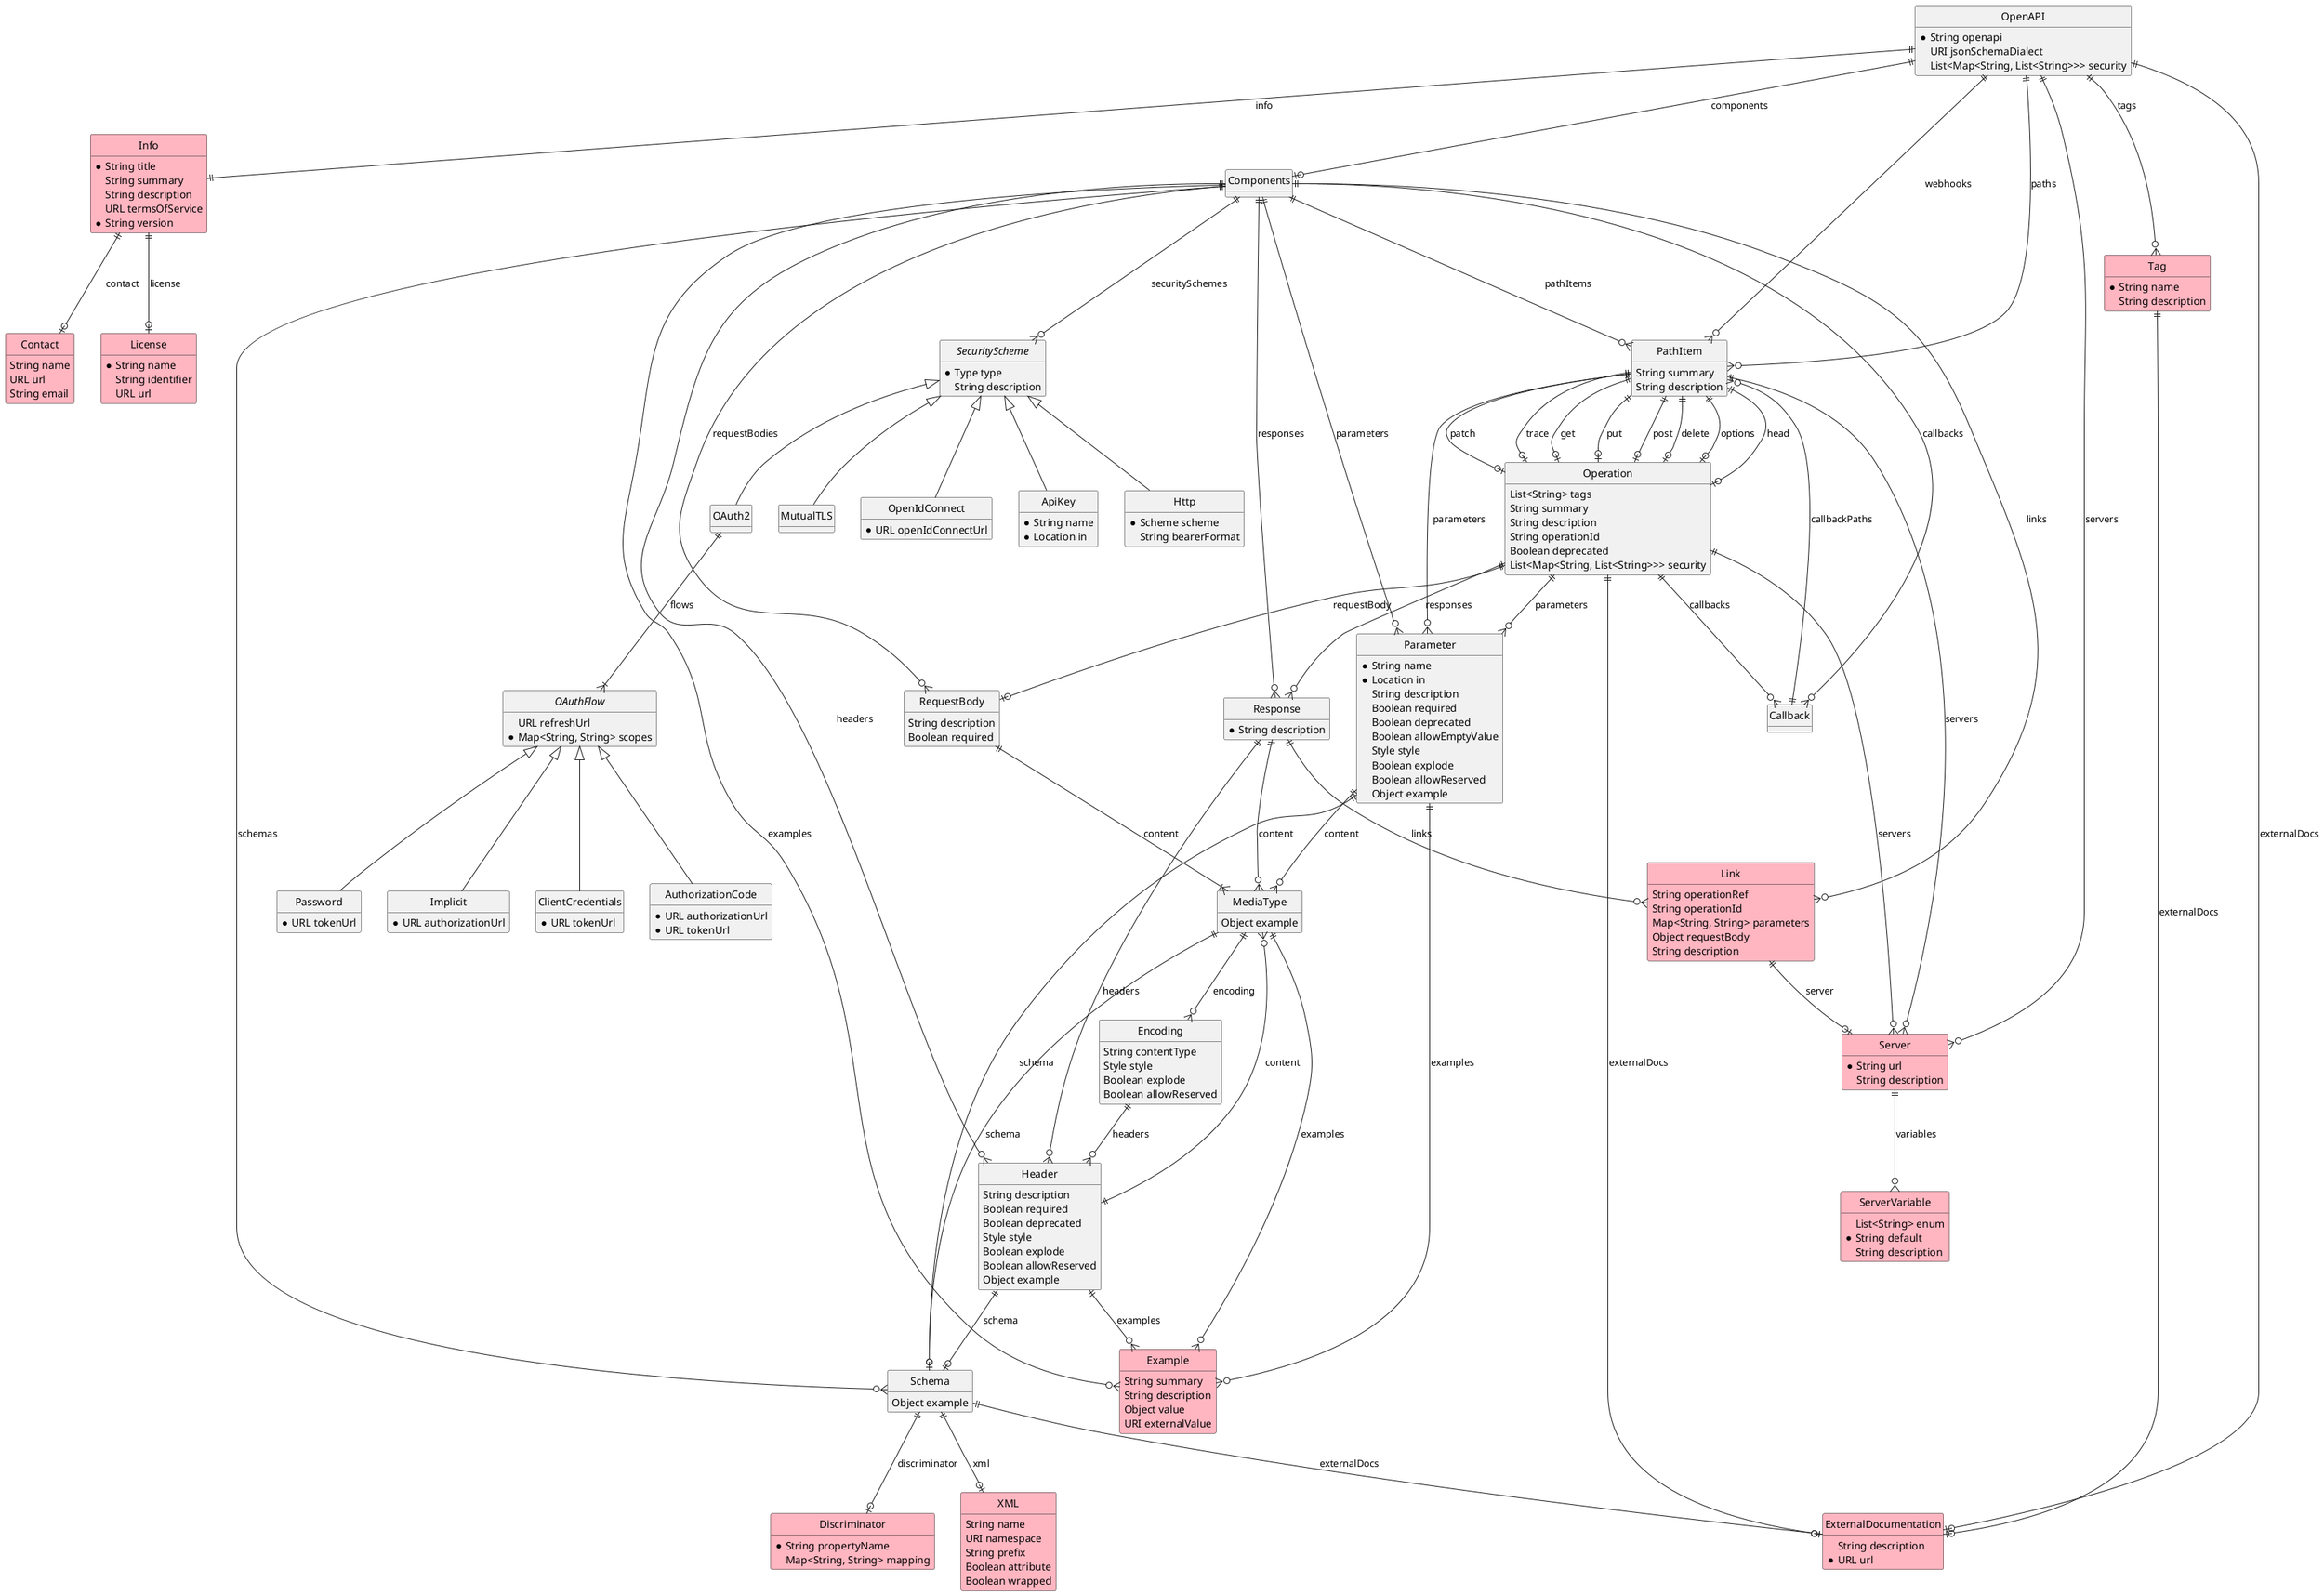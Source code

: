 @startuml

' hide the spot
hide circle

hide methods

' avoid problems with angled crows feet
' skinparam linetype ortho

entity OpenAPI {
    * String openapi
    URI jsonSchemaDialect
    List<Map<String, List<String>>> security
}

entity Info #LightPink {
    * String title
    String summary
    String description
    URL termsOfService
    * String version
}

entity Contact #LightPink {
    String name
    URL url
    String email
}

entity License #LightPink {
    * String name
    String identifier
    URL url
}

entity Server #LightPink {
    * String url
    String description
}

entity ServerVariable #LightPink {
    List<String> enum
    * String default
    String description
}

entity PathItem {
    String summary
    String description
}

entity Operation {
    List<String> tags
    String summary
    String description
    String operationId
    Boolean deprecated
    List<Map<String, List<String>>> security
}

entity ExternalDocumentation #LightPink {
    String description
    * URL url
}

entity Parameter {
    * String name
    * Location in
    String description
    Boolean required
    Boolean deprecated
    Boolean allowEmptyValue
    Style style
    Boolean explode
    Boolean allowReserved
    Object example
}

entity Schema {
    Object example
}

entity Discriminator #LightPink {
    * String propertyName
    Map<String, String> mapping
}

entity XML #LightPink {
    String name
    URI namespace
    String prefix
    Boolean attribute
    Boolean wrapped
}

entity Example #LightPink {
    String summary
    String description
    Object value
    URI externalValue
}

entity MediaType {
    Object example
}

entity Encoding {
    String contentType
    Style style
    Boolean explode
    Boolean allowReserved
}

entity Header {
    String description
    Boolean required
    Boolean deprecated
    Style style
    Boolean explode
    Boolean allowReserved
    Object example
}

entity RequestBody {
    String description
    Boolean required
}

entity Response {
    * String description
}

entity Link #LightPink {
    String operationRef
    String operationId
    Map<String, String> parameters
    Object requestBody
    String description
}

interface SecurityScheme {
    * Type type
    String description
}

entity ApiKey {
    * String name
    * Location in
}

entity Http {
    * Scheme scheme
    String bearerFormat
}

entity MutualTLS {
}

entity OAuth2 {
}

'entity OAuthFlow {
'    URL authorizationUrl
'    URL tokenUrl
'    URL refreshUrl
'    Map<String, String> scopes
'}

interface OAuthFlow {
    URL refreshUrl
    * Map<String, String> scopes
}

entity Implicit {
    * URL authorizationUrl
}

entity Password {
    * URL tokenUrl
}

entity ClientCredentials {
    * URL tokenUrl
}

entity AuthorizationCode {
    * URL authorizationUrl
    * URL tokenUrl
}

entity OpenIdConnect {
    * URL openIdConnectUrl
}

entity Tag #LightPink {
    * String name
    String description
}

OpenAPI ||--|| Info : info
OpenAPI ||--o{ Server : servers
OpenAPI ||--o{ PathItem : paths
OpenAPI ||--o{ PathItem : webhooks
OpenAPI ||--o| Components : components
OpenAPI ||--o{ Tag : tags
OpenAPI ||--o| ExternalDocumentation : externalDocs

Info ||--o| Contact : contact
Info ||--o| License : license

Server ||--o{ ServerVariable : variables

Tag ||--o| ExternalDocumentation : externalDocs

PathItem ||--o| Operation : get
PathItem ||--o| Operation : put
PathItem ||--o| Operation : post
PathItem ||--o| Operation : delete
PathItem ||--o| Operation : options
PathItem ||--o| Operation : head
PathItem ||--o| Operation : patch
PathItem ||--o| Operation : trace
PathItem ||--o{ Server : servers
PathItem ||--o{ Parameter : parameters

Operation ||--o| ExternalDocumentation : externalDocs
Operation ||--o{ Parameter : parameters
Operation ||--o| RequestBody : requestBody
Operation ||--o{ Response : responses
Operation ||--o{ Callback : callbacks
Operation ||--o{ Server : servers

Parameter ||--o| Schema: schema
Parameter ||--o{ Example : examples
Parameter ||--o{ MediaType : content

Schema ||--o| Discriminator : discriminator
Schema ||--o| XML : xml
Schema ||--o| ExternalDocumentation : externalDocs

MediaType ||--o| Schema: schema
MediaType ||--o{ Example : examples
MediaType ||--o{ Encoding : encoding

Encoding ||--o{ Header : headers

Header ||--o| Schema: schema
Header ||--o{ Example : examples
Header ||--o{ MediaType : content

RequestBody ||--|{ MediaType : content

Response ||--o{ Header : headers
Response ||--o{ MediaType : content
Response ||--o{ Link : links

Link ||--o| Server : server

Callback ||--o{ PathItem : callbackPaths

Components ||--o{ Schema : schemas
Components ||--o{ Response : responses
Components ||--o{ Parameter : parameters
Components ||--o{ Example : examples
Components ||--o{ RequestBody : requestBodies
Components ||--o{ Header : headers
Components ||--o{ SecurityScheme : securitySchemes
Components ||--o{ Link : links
Components ||--o{ Callback : callbacks
Components ||--o{ PathItem : pathItems

SecurityScheme <|-- ApiKey
SecurityScheme <|-- Http
SecurityScheme <|-- MutualTLS
SecurityScheme <|-- OAuth2
SecurityScheme <|-- OpenIdConnect

OAuth2 ||--|{ OAuthFlow : flows

OAuthFlow <|-- Implicit
OAuthFlow <|-- Password
OAuthFlow <|-- ClientCredentials
OAuthFlow <|-- AuthorizationCode

@enduml
